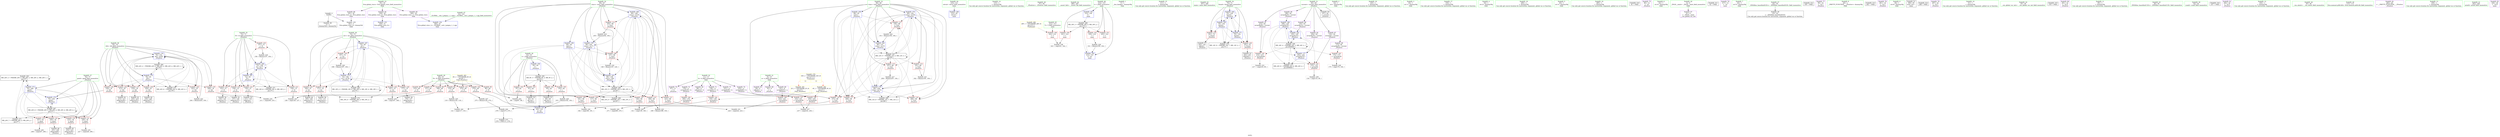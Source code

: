 digraph "SVFG" {
	label="SVFG";

	Node0x55f5b82d1f20 [shape=record,color=grey,label="{NodeID: 0\nNullPtr}"];
	Node0x55f5b82d1f20 -> Node0x55f5b82f58d0[style=solid];
	Node0x55f5b82d1f20 -> Node0x55f5b82fc110[style=solid];
	Node0x55f5b8310070 [shape=record,color=black,label="{NodeID: 263\nMR_20V_2 = PHI(MR_20V_4, MR_20V_2, MR_20V_2, MR_20V_1, )\npts\{77 \}\n}"];
	Node0x55f5b8310070 -> Node0x55f5b82fcfe0[style=dashed];
	Node0x55f5b8310070 -> Node0x55f5b8310070[style=dashed];
	Node0x55f5b8310070 -> Node0x55f5b8313670[style=dashed];
	Node0x55f5b82fd590 [shape=record,color=blue,label="{NodeID: 180\n310\<--85\nretval\<--\nmain\n}"];
	Node0x55f5b82f5190 [shape=record,color=red,label="{NodeID: 97\n127\<--60\n\<--N\n_Z5solvev\n}"];
	Node0x55f5b82f5190 -> Node0x55f5b8302b50[style=solid];
	Node0x55f5b82d6ed0 [shape=record,color=green,label="{NodeID: 14\n110\<--1\n\<--dummyObj\nCan only get source location for instruction, argument, global var or function.}"];
	Node0x55f5b82f4cd0 [shape=record,color=red,label="{NodeID: 111\n223\<--66\n\<--stars\n_Z5solvev\n}"];
	Node0x55f5b82f4cd0 -> Node0x55f5b8301c50[style=solid];
	Node0x55f5b82d6d40 [shape=record,color=green,label="{NodeID: 28\n57\<--58\n_Z5solvev\<--_Z5solvev_field_insensitive\n}"];
	Node0x55f5b82fa880 [shape=record,color=red,label="{NodeID: 125\n157\<--72\n\<--i5\n_Z5solvev\n}"];
	Node0x55f5b82fa880 -> Node0x55f5b83005d0[style=solid];
	Node0x55f5b82f4340 [shape=record,color=green,label="{NodeID: 42\n286\<--287\n__assert_fail\<--__assert_fail_field_insensitive\n}"];
	Node0x55f5b8300ed0 [shape=record,color=grey,label="{NodeID: 222\n244 = Binary(243, 104, )\n}"];
	Node0x55f5b8300ed0 -> Node0x55f5b82fd250[style=solid];
	Node0x55f5b82fb3e0 [shape=record,color=red,label="{NodeID: 139\n239\<--78\n\<--i44\n_Z5solvev\n}"];
	Node0x55f5b82fb3e0 -> Node0x55f5b82fd180[style=solid];
	Node0x55f5b82f5fb0 [shape=record,color=black,label="{NodeID: 56\n144\<--143\nidxprom13\<--\n_Z5solvev\n}"];
	Node0x55f5b83023d0 [shape=record,color=grey,label="{NodeID: 236\n323 = cmp(321, 322, )\n}"];
	Node0x55f5b82fbf40 [shape=record,color=blue,label="{NodeID: 153\n339\<--31\nllvm.global_ctors_0\<--\nGlob }"];
	Node0x55f5b82f6b10 [shape=record,color=purple,label="{NodeID: 70\n97\<--11\n\<--b\n_Z5solvev\n}"];
	Node0x55f5b830bf70 [shape=record,color=black,label="{NodeID: 250\nMR_8V_3 = PHI(MR_8V_4, MR_8V_2, )\npts\{63 \}\n}"];
	Node0x55f5b830bf70 -> Node0x55f5b82f55a0[style=dashed];
	Node0x55f5b830bf70 -> Node0x55f5b82f5670[style=dashed];
	Node0x55f5b830bf70 -> Node0x55f5b82f5740[style=dashed];
	Node0x55f5b830bf70 -> Node0x55f5b82f5810[style=dashed];
	Node0x55f5b830bf70 -> Node0x55f5b82fc2e0[style=dashed];
	Node0x55f5b82fcb00 [shape=record,color=blue,label="{NodeID: 167\n74\<--85\ni21\<--\n_Z5solvev\n}"];
	Node0x55f5b82fcb00 -> Node0x55f5b82fa950[style=dashed];
	Node0x55f5b82fcb00 -> Node0x55f5b82faa20[style=dashed];
	Node0x55f5b82fcb00 -> Node0x55f5b82faaf0[style=dashed];
	Node0x55f5b82fcb00 -> Node0x55f5b82fabc0[style=dashed];
	Node0x55f5b82fcb00 -> Node0x55f5b82fac90[style=dashed];
	Node0x55f5b82fcb00 -> Node0x55f5b82fcf10[style=dashed];
	Node0x55f5b82fcb00 -> Node0x55f5b830fb70[style=dashed];
	Node0x55f5b82fcb00 -> Node0x55f5b8313170[style=dashed];
	Node0x55f5b82f7670 [shape=record,color=purple,label="{NodeID: 84\n339\<--30\nllvm.global_ctors_0\<--llvm.global_ctors\nGlob }"];
	Node0x55f5b82f7670 -> Node0x55f5b82fbf40[style=solid];
	Node0x55f5b82d22b0 [shape=record,color=green,label="{NodeID: 1\n7\<--1\n__dso_handle\<--dummyObj\nGlob }"];
	Node0x55f5b8310570 [shape=record,color=black,label="{NodeID: 264\nMR_22V_2 = PHI(MR_22V_4, MR_22V_2, MR_22V_2, MR_22V_1, )\npts\{79 \}\n}"];
	Node0x55f5b8310570 -> Node0x55f5b82fd0b0[style=dashed];
	Node0x55f5b8310570 -> Node0x55f5b8310570[style=dashed];
	Node0x55f5b8310570 -> Node0x55f5b8313b70[style=dashed];
	Node0x55f5b82fd660 [shape=record,color=blue,label="{NodeID: 181\n314\<--104\nt\<--\nmain\n}"];
	Node0x55f5b82fd660 -> Node0x55f5b8310f70[style=dashed];
	Node0x55f5b82f5260 [shape=record,color=red,label="{NodeID: 98\n168\<--60\n\<--N\n_Z5solvev\n}"];
	Node0x55f5b82f5260 -> Node0x55f5b8301dd0[style=solid];
	Node0x55f5b82d6fa0 [shape=record,color=green,label="{NodeID: 15\n111\<--1\n\<--dummyObj\nCan only get source location for instruction, argument, global var or function.}"];
	Node0x55f5b8315590 [shape=record,color=yellow,style=double,label="{NodeID: 278\n32V_1 = ENCHI(MR_32V_0)\npts\{10 13 \}\nFun[main]|{<s0>11|<s1>11}}"];
	Node0x55f5b8315590:s0 -> Node0x55f5b8315830[style=dashed,color=red];
	Node0x55f5b8315590:s1 -> Node0x55f5b8315940[style=dashed,color=red];
	Node0x55f5b82f4da0 [shape=record,color=red,label="{NodeID: 112\n254\<--66\n\<--stars\n_Z5solvev\n}"];
	Node0x55f5b82f4da0 -> Node0x55f5b83008d0[style=solid];
	Node0x55f5b82f3970 [shape=record,color=green,label="{NodeID: 29\n60\<--61\nN\<--N_field_insensitive\n_Z5solvev\n}"];
	Node0x55f5b82f3970 -> Node0x55f5b82f7ff0[style=solid];
	Node0x55f5b82f3970 -> Node0x55f5b82f50c0[style=solid];
	Node0x55f5b82f3970 -> Node0x55f5b82f5190[style=solid];
	Node0x55f5b82f3970 -> Node0x55f5b82f5260[style=solid];
	Node0x55f5b82f3970 -> Node0x55f5b82f5330[style=solid];
	Node0x55f5b82f3970 -> Node0x55f5b82f5400[style=solid];
	Node0x55f5b82f3970 -> Node0x55f5b82f54d0[style=solid];
	Node0x55f5b82fa950 [shape=record,color=red,label="{NodeID: 126\n167\<--74\n\<--i21\n_Z5solvev\n}"];
	Node0x55f5b82fa950 -> Node0x55f5b8301dd0[style=solid];
	Node0x55f5b82f4440 [shape=record,color=green,label="{NodeID: 43\n307\<--308\nmain\<--main_field_insensitive\n}"];
	Node0x55f5b8301050 [shape=record,color=grey,label="{NodeID: 223\n189 = Binary(188, 104, )\n}"];
	Node0x55f5b8301050 -> Node0x55f5b82fcca0[style=solid];
	Node0x55f5b82fb4b0 [shape=record,color=red,label="{NodeID: 140\n243\<--78\n\<--i44\n_Z5solvev\n}"];
	Node0x55f5b82fb4b0 -> Node0x55f5b8300ed0[style=solid];
	Node0x55f5b82f6080 [shape=record,color=black,label="{NodeID: 57\n162\<--161\ntobool\<--\n_Z5solvev\n}"];
	Node0x55f5b8302550 [shape=record,color=grey,label="{NodeID: 237\n237 = cmp(232, 236, )\n}"];
	Node0x55f5b82fc010 [shape=record,color=blue,label="{NodeID: 154\n340\<--32\nllvm.global_ctors_1\<--_GLOBAL__sub_I_pieguy_1_1.cpp\nGlob }"];
	Node0x55f5b82f6be0 [shape=record,color=purple,label="{NodeID: 71\n138\<--11\narrayidx11\<--b\n_Z5solvev\n}"];
	Node0x55f5b82f6be0 -> Node0x55f5b82fb650[style=solid];
	Node0x55f5b82fcbd0 [shape=record,color=blue,label="{NodeID: 168\n186\<--120\narrayidx34\<--\n_Z5solvev\n}"];
	Node0x55f5b82fcbd0 -> Node0x55f5b82fb580[style=dashed];
	Node0x55f5b82fcbd0 -> Node0x55f5b82fb8c0[style=dashed];
	Node0x55f5b82fcbd0 -> Node0x55f5b82fc6f0[style=dashed];
	Node0x55f5b82fcbd0 -> Node0x55f5b82fd320[style=dashed];
	Node0x55f5b82fcbd0 -> Node0x55f5b830ba70[style=dashed];
	Node0x55f5b82fcbd0 -> Node0x55f5b8314070[style=dashed];
	Node0x55f5b82f7770 [shape=record,color=purple,label="{NodeID: 85\n340\<--30\nllvm.global_ctors_1\<--llvm.global_ctors\nGlob }"];
	Node0x55f5b82f7770 -> Node0x55f5b82fc010[style=solid];
	Node0x55f5b82d2340 [shape=record,color=green,label="{NodeID: 2\n14\<--1\n.str\<--dummyObj\nGlob }"];
	Node0x55f5b82fd730 [shape=record,color=blue,label="{NodeID: 182\n314\<--331\nt\<--inc\nmain\n}"];
	Node0x55f5b82fd730 -> Node0x55f5b8310f70[style=dashed];
	Node0x55f5b82f5330 [shape=record,color=red,label="{NodeID: 99\n210\<--60\n\<--N\n_Z5solvev\n}"];
	Node0x55f5b82f5330 -> Node0x55f5b83020d0[style=solid];
	Node0x55f5b82d7070 [shape=record,color=green,label="{NodeID: 16\n120\<--1\n\<--dummyObj\nCan only get source location for instruction, argument, global var or function.}"];
	Node0x55f5b82f4e70 [shape=record,color=red,label="{NodeID: 113\n150\<--68\n\<--tries\n_Z5solvev\n}"];
	Node0x55f5b82f4e70 -> Node0x55f5b83011d0[style=solid];
	Node0x55f5b82f3a00 [shape=record,color=green,label="{NodeID: 30\n62\<--63\ni\<--i_field_insensitive\n_Z5solvev\n}"];
	Node0x55f5b82f3a00 -> Node0x55f5b82f55a0[style=solid];
	Node0x55f5b82f3a00 -> Node0x55f5b82f5670[style=solid];
	Node0x55f5b82f3a00 -> Node0x55f5b82f5740[style=solid];
	Node0x55f5b82f3a00 -> Node0x55f5b82f5810[style=solid];
	Node0x55f5b82f3a00 -> Node0x55f5b82fc210[style=solid];
	Node0x55f5b82f3a00 -> Node0x55f5b82fc2e0[style=solid];
	Node0x55f5b82faa20 [shape=record,color=red,label="{NodeID: 127\n171\<--74\n\<--i21\n_Z5solvev\n}"];
	Node0x55f5b82faa20 -> Node0x55f5b82f6150[style=solid];
	Node0x55f5b82f4540 [shape=record,color=green,label="{NodeID: 44\n310\<--311\nretval\<--retval_field_insensitive\nmain\n}"];
	Node0x55f5b82f4540 -> Node0x55f5b82fd590[style=solid];
	Node0x55f5b83011d0 [shape=record,color=grey,label="{NodeID: 224\n151 = Binary(150, 104, )\n}"];
	Node0x55f5b83011d0 -> Node0x55f5b82fc890[style=solid];
	Node0x55f5b82fb580 [shape=record,color=red,label="{NodeID: 141\n133\<--132\n\<--arrayidx\n_Z5solvev\n}"];
	Node0x55f5b82fb580 -> Node0x55f5b8302850[style=solid];
	Node0x55f5b82f6150 [shape=record,color=black,label="{NodeID: 58\n172\<--171\nidxprom25\<--\n_Z5solvev\n}"];
	Node0x55f5b83026d0 [shape=record,color=grey,label="{NodeID: 238\n248 = cmp(247, 206, )\n}"];
	Node0x55f5b82fc110 [shape=record,color=blue, style = dotted,label="{NodeID: 155\n341\<--3\nllvm.global_ctors_2\<--dummyVal\nGlob }"];
	Node0x55f5b82f6cb0 [shape=record,color=purple,label="{NodeID: 72\n179\<--11\narrayidx30\<--b\n_Z5solvev\n}"];
	Node0x55f5b82f6cb0 -> Node0x55f5b82fb7f0[style=solid];
	Node0x55f5b82fcca0 [shape=record,color=blue,label="{NodeID: 169\n66\<--189\nstars\<--inc35\n_Z5solvev\n}"];
	Node0x55f5b82fcca0 -> Node0x55f5b82f48c0[style=dashed];
	Node0x55f5b82fcca0 -> Node0x55f5b82f4990[style=dashed];
	Node0x55f5b82fcca0 -> Node0x55f5b82f4a60[style=dashed];
	Node0x55f5b82fcca0 -> Node0x55f5b82f4cd0[style=dashed];
	Node0x55f5b82fcca0 -> Node0x55f5b82f4da0[style=dashed];
	Node0x55f5b82fcca0 -> Node0x55f5b82fc7c0[style=dashed];
	Node0x55f5b82fcca0 -> Node0x55f5b82fd3f0[style=dashed];
	Node0x55f5b82fcca0 -> Node0x55f5b830ab70[style=dashed];
	Node0x55f5b82fcca0 -> Node0x55f5b8311d70[style=dashed];
	Node0x55f5b82f7870 [shape=record,color=purple,label="{NodeID: 86\n341\<--30\nllvm.global_ctors_2\<--llvm.global_ctors\nGlob }"];
	Node0x55f5b82f7870 -> Node0x55f5b82fc110[style=solid];
	Node0x55f5b82d79a0 [shape=record,color=green,label="{NodeID: 3\n16\<--1\n.str.1\<--dummyObj\nGlob }"];
	Node0x55f5b8310f70 [shape=record,color=black,label="{NodeID: 266\nMR_30V_3 = PHI(MR_30V_4, MR_30V_2, )\npts\{315 \}\n}"];
	Node0x55f5b8310f70 -> Node0x55f5b82fbcd0[style=dashed];
	Node0x55f5b8310f70 -> Node0x55f5b82fbda0[style=dashed];
	Node0x55f5b8310f70 -> Node0x55f5b82fbe70[style=dashed];
	Node0x55f5b8310f70 -> Node0x55f5b82fd730[style=dashed];
	Node0x55f5b82f5400 [shape=record,color=red,label="{NodeID: 100\n270\<--60\n\<--N\n_Z5solvev\n}"];
	Node0x55f5b82f5400 -> Node0x55f5b83029d0[style=solid];
	Node0x55f5b82d7140 [shape=record,color=green,label="{NodeID: 17\n154\<--1\n\<--dummyObj\nCan only get source location for instruction, argument, global var or function.}"];
	Node0x55f5b8315750 [shape=record,color=yellow,style=double,label="{NodeID: 280\n28V_1 = ENCHI(MR_28V_0)\npts\{313 \}\nFun[main]}"];
	Node0x55f5b8315750 -> Node0x55f5b82fbc00[style=dashed];
	Node0x55f5b82f4f40 [shape=record,color=red,label="{NodeID: 114\n191\<--68\n\<--tries\n_Z5solvev\n}"];
	Node0x55f5b82f4f40 -> Node0x55f5b8300d50[style=solid];
	Node0x55f5b82f3a90 [shape=record,color=green,label="{NodeID: 31\n64\<--65\ncurrent\<--current_field_insensitive\n_Z5solvev\n}"];
	Node0x55f5b82f3a90 -> Node0x55f5b82f5ad0[style=solid];
	Node0x55f5b82f3a90 -> Node0x55f5b82f7970[style=solid];
	Node0x55f5b82f3a90 -> Node0x55f5b82f7a40[style=solid];
	Node0x55f5b82f3a90 -> Node0x55f5b82f7b10[style=solid];
	Node0x55f5b82f3a90 -> Node0x55f5b82f7be0[style=solid];
	Node0x55f5b82f3a90 -> Node0x55f5b82f7cb0[style=solid];
	Node0x55f5b82f3a90 -> Node0x55f5b82f7d80[style=solid];
	Node0x55f5b82faaf0 [shape=record,color=red,label="{NodeID: 128\n177\<--74\n\<--i21\n_Z5solvev\n}"];
	Node0x55f5b82faaf0 -> Node0x55f5b82f6220[style=solid];
	Node0x55f5b82f4610 [shape=record,color=green,label="{NodeID: 45\n312\<--313\nT\<--T_field_insensitive\nmain\n}"];
	Node0x55f5b82f4610 -> Node0x55f5b82fbc00[style=solid];
	Node0x55f5b8301350 [shape=record,color=grey,label="{NodeID: 225\n119 = Binary(120, 118, )\n}"];
	Node0x55f5b8301350 -> Node0x55f5b8302cd0[style=solid];
	Node0x55f5b82fb650 [shape=record,color=red,label="{NodeID: 142\n139\<--138\n\<--arrayidx11\n_Z5solvev\n}"];
	Node0x55f5b82fb650 -> Node0x55f5b8303150[style=solid];
	Node0x55f5b82f6220 [shape=record,color=black,label="{NodeID: 59\n178\<--177\nidxprom29\<--\n_Z5solvev\n}"];
	Node0x55f5b8302850 [shape=record,color=grey,label="{NodeID: 239\n134 = cmp(133, 85, )\n}"];
	Node0x55f5b82fc210 [shape=record,color=blue,label="{NodeID: 156\n62\<--85\ni\<--\n_Z5solvev\n}"];
	Node0x55f5b82fc210 -> Node0x55f5b830bf70[style=dashed];
	Node0x55f5b82f6d80 [shape=record,color=purple,label="{NodeID: 73\n231\<--11\narrayidx58\<--b\n_Z5solvev\n}"];
	Node0x55f5b82f6d80 -> Node0x55f5b82fba60[style=solid];
	Node0x55f5b82fcd70 [shape=record,color=blue,label="{NodeID: 170\n68\<--192\ntries\<--inc36\n_Z5solvev\n}"];
	Node0x55f5b82fcd70 -> Node0x55f5b82f4e70[style=dashed];
	Node0x55f5b82fcd70 -> Node0x55f5b82fa0e0[style=dashed];
	Node0x55f5b82fcd70 -> Node0x55f5b82fa170[style=dashed];
	Node0x55f5b82fcd70 -> Node0x55f5b82fa200[style=dashed];
	Node0x55f5b82fcd70 -> Node0x55f5b82fa2d0[style=dashed];
	Node0x55f5b82fcd70 -> Node0x55f5b82fc890[style=dashed];
	Node0x55f5b82fcd70 -> Node0x55f5b82fd4c0[style=dashed];
	Node0x55f5b82fcd70 -> Node0x55f5b830b070[style=dashed];
	Node0x55f5b82fcd70 -> Node0x55f5b8312270[style=dashed];
	Node0x55f5b82f7970 [shape=record,color=purple,label="{NodeID: 87\n132\<--64\narrayidx\<--current\n_Z5solvev\n}"];
	Node0x55f5b82f7970 -> Node0x55f5b82fb580[style=solid];
	Node0x55f5b82d7a30 [shape=record,color=green,label="{NodeID: 4\n18\<--1\n.str.2\<--dummyObj\nGlob }"];
	Node0x55f5b8311c80 [shape=record,color=black,label="{NodeID: 267\nMR_20V_6 = PHI(MR_20V_5, MR_20V_4, MR_20V_4, MR_20V_4, )\npts\{77 \}\n}"];
	Node0x55f5b8311c80 -> Node0x55f5b82fad60[style=dashed];
	Node0x55f5b8311c80 -> Node0x55f5b82fae30[style=dashed];
	Node0x55f5b8311c80 -> Node0x55f5b82faf00[style=dashed];
	Node0x55f5b8311c80 -> Node0x55f5b82fafd0[style=dashed];
	Node0x55f5b8311c80 -> Node0x55f5b82fd180[style=dashed];
	Node0x55f5b8311c80 -> Node0x55f5b8310070[style=dashed];
	Node0x55f5b8311c80 -> Node0x55f5b8311c80[style=dashed];
	Node0x55f5b8311c80 -> Node0x55f5b8313670[style=dashed];
	Node0x55f5b82f54d0 [shape=record,color=red,label="{NodeID: 101\n274\<--60\n\<--N\n_Z5solvev\n}"];
	Node0x55f5b82f54d0 -> Node0x55f5b8301650[style=solid];
	Node0x55f5b82d7240 [shape=record,color=green,label="{NodeID: 18\n206\<--1\n\<--dummyObj\nCan only get source location for instruction, argument, global var or function.}"];
	Node0x55f5b8315830 [shape=record,color=yellow,style=double,label="{NodeID: 281\n2V_1 = ENCHI(MR_2V_0)\npts\{10 \}\nFun[_Z5solvev]}"];
	Node0x55f5b8315830 -> Node0x55f5b82fb990[style=dashed];
	Node0x55f5b82fa0e0 [shape=record,color=red,label="{NodeID: 115\n257\<--68\n\<--tries\n_Z5solvev\n}"];
	Node0x55f5b82fa0e0 -> Node0x55f5b8300750[style=solid];
	Node0x55f5b82f3b20 [shape=record,color=green,label="{NodeID: 32\n66\<--67\nstars\<--stars_field_insensitive\n_Z5solvev\n}"];
	Node0x55f5b82f3b20 -> Node0x55f5b82f48c0[style=solid];
	Node0x55f5b82f3b20 -> Node0x55f5b82f4990[style=solid];
	Node0x55f5b82f3b20 -> Node0x55f5b82f4a60[style=solid];
	Node0x55f5b82f3b20 -> Node0x55f5b82f4b30[style=solid];
	Node0x55f5b82f3b20 -> Node0x55f5b82f4c00[style=solid];
	Node0x55f5b82f3b20 -> Node0x55f5b82f4cd0[style=solid];
	Node0x55f5b82f3b20 -> Node0x55f5b82f4da0[style=solid];
	Node0x55f5b82f3b20 -> Node0x55f5b82fc3b0[style=solid];
	Node0x55f5b82f3b20 -> Node0x55f5b82fc7c0[style=solid];
	Node0x55f5b82f3b20 -> Node0x55f5b82fcca0[style=solid];
	Node0x55f5b82f3b20 -> Node0x55f5b82fd3f0[style=solid];
	Node0x55f5b82fabc0 [shape=record,color=red,label="{NodeID: 129\n184\<--74\n\<--i21\n_Z5solvev\n}"];
	Node0x55f5b82fabc0 -> Node0x55f5b82f62f0[style=solid];
	Node0x55f5b82f46e0 [shape=record,color=green,label="{NodeID: 46\n314\<--315\nt\<--t_field_insensitive\nmain\n}"];
	Node0x55f5b82f46e0 -> Node0x55f5b82fbcd0[style=solid];
	Node0x55f5b82f46e0 -> Node0x55f5b82fbda0[style=solid];
	Node0x55f5b82f46e0 -> Node0x55f5b82fbe70[style=solid];
	Node0x55f5b82f46e0 -> Node0x55f5b82fd660[style=solid];
	Node0x55f5b82f46e0 -> Node0x55f5b82fd730[style=solid];
	Node0x55f5b83014d0 [shape=record,color=grey,label="{NodeID: 226\n103 = Binary(102, 104, )\n}"];
	Node0x55f5b83014d0 -> Node0x55f5b82fc2e0[style=solid];
	Node0x55f5b82fb720 [shape=record,color=red,label="{NodeID: 143\n174\<--173\n\<--arrayidx26\n_Z5solvev\n}"];
	Node0x55f5b82fb720 -> Node0x55f5b8301950[style=solid];
	Node0x55f5b82f62f0 [shape=record,color=black,label="{NodeID: 60\n185\<--184\nidxprom33\<--\n_Z5solvev\n}"];
	Node0x55f5b83029d0 [shape=record,color=grey,label="{NodeID: 240\n271 = cmp(269, 270, )\n}"];
	Node0x55f5b82fc2e0 [shape=record,color=blue,label="{NodeID: 157\n62\<--103\ni\<--inc\n_Z5solvev\n}"];
	Node0x55f5b82fc2e0 -> Node0x55f5b830bf70[style=dashed];
	Node0x55f5b82f6e50 [shape=record,color=purple,label="{NodeID: 74\n235\<--11\narrayidx60\<--b\n_Z5solvev\n}"];
	Node0x55f5b82f6e50 -> Node0x55f5b82fbb30[style=solid];
	Node0x55f5b82fce40 [shape=record,color=blue,label="{NodeID: 171\n70\<--154\nfound\<--\n_Z5solvev\n}"];
	Node0x55f5b82fce40 -> Node0x55f5b82fa470[style=dashed];
	Node0x55f5b82fce40 -> Node0x55f5b82fc550[style=dashed];
	Node0x55f5b82fce40 -> Node0x55f5b8312770[style=dashed];
	Node0x55f5b82f7a40 [shape=record,color=purple,label="{NodeID: 88\n145\<--64\narrayidx14\<--current\n_Z5solvev\n}"];
	Node0x55f5b82f7a40 -> Node0x55f5b82fc6f0[style=solid];
	Node0x55f5b82d7ac0 [shape=record,color=green,label="{NodeID: 5\n20\<--1\n.str.3\<--dummyObj\nGlob }"];
	Node0x55f5b8311d70 [shape=record,color=black,label="{NodeID: 268\nMR_10V_9 = PHI(MR_10V_7, MR_10V_3, )\npts\{67 \}\n}"];
	Node0x55f5b82f55a0 [shape=record,color=red,label="{NodeID: 102\n87\<--62\n\<--i\n_Z5solvev\n}"];
	Node0x55f5b82f55a0 -> Node0x55f5b8302e50[style=solid];
	Node0x55f5b82d7310 [shape=record,color=green,label="{NodeID: 19\n285\<--1\n\<--dummyObj\nCan only get source location for instruction, argument, global var or function.}"];
	Node0x55f5b8315940 [shape=record,color=yellow,style=double,label="{NodeID: 282\n4V_1 = ENCHI(MR_4V_0)\npts\{13 \}\nFun[_Z5solvev]}"];
	Node0x55f5b8315940 -> Node0x55f5b82fb650[style=dashed];
	Node0x55f5b8315940 -> Node0x55f5b82fb7f0[style=dashed];
	Node0x55f5b8315940 -> Node0x55f5b82fba60[style=dashed];
	Node0x55f5b8315940 -> Node0x55f5b82fbb30[style=dashed];
	Node0x55f5b82fa170 [shape=record,color=red,label="{NodeID: 116\n266\<--68\n\<--tries\n_Z5solvev\n}"];
	Node0x55f5b82f3bf0 [shape=record,color=green,label="{NodeID: 33\n68\<--69\ntries\<--tries_field_insensitive\n_Z5solvev\n}"];
	Node0x55f5b82f3bf0 -> Node0x55f5b82f4e70[style=solid];
	Node0x55f5b82f3bf0 -> Node0x55f5b82f4f40[style=solid];
	Node0x55f5b82f3bf0 -> Node0x55f5b82fa0e0[style=solid];
	Node0x55f5b82f3bf0 -> Node0x55f5b82fa170[style=solid];
	Node0x55f5b82f3bf0 -> Node0x55f5b82fa200[style=solid];
	Node0x55f5b82f3bf0 -> Node0x55f5b82fa2d0[style=solid];
	Node0x55f5b82f3bf0 -> Node0x55f5b82fc480[style=solid];
	Node0x55f5b82f3bf0 -> Node0x55f5b82fc890[style=solid];
	Node0x55f5b82f3bf0 -> Node0x55f5b82fcd70[style=solid];
	Node0x55f5b82f3bf0 -> Node0x55f5b82fd4c0[style=solid];
	Node0x55f5b82fac90 [shape=record,color=red,label="{NodeID: 130\n197\<--74\n\<--i21\n_Z5solvev\n}"];
	Node0x55f5b82fac90 -> Node0x55f5b8300bd0[style=solid];
	Node0x55f5b82f47b0 [shape=record,color=green,label="{NodeID: 47\n32\<--335\n_GLOBAL__sub_I_pieguy_1_1.cpp\<--_GLOBAL__sub_I_pieguy_1_1.cpp_field_insensitive\n}"];
	Node0x55f5b82f47b0 -> Node0x55f5b82fc010[style=solid];
	Node0x55f5b8324620 [shape=record,color=black,label="{NodeID: 310\n81 = PHI()\n}"];
	Node0x55f5b8301650 [shape=record,color=grey,label="{NodeID: 227\n275 = Binary(120, 274, )\n}"];
	Node0x55f5b8301650 -> Node0x55f5b8302fd0[style=solid];
	Node0x55f5b82fb7f0 [shape=record,color=red,label="{NodeID: 144\n180\<--179\n\<--arrayidx30\n_Z5solvev\n}"];
	Node0x55f5b82fb7f0 -> Node0x55f5b8301ad0[style=solid];
	Node0x55f5b82f63c0 [shape=record,color=black,label="{NodeID: 61\n202\<--201\ntobool41\<--\n_Z5solvev\n}"];
	Node0x55f5b8302b50 [shape=record,color=grey,label="{NodeID: 241\n128 = cmp(126, 127, )\n}"];
	Node0x55f5b82fc3b0 [shape=record,color=blue,label="{NodeID: 158\n66\<--85\nstars\<--\n_Z5solvev\n}"];
	Node0x55f5b82fc3b0 -> Node0x55f5b82f48c0[style=dashed];
	Node0x55f5b82fc3b0 -> Node0x55f5b82f4990[style=dashed];
	Node0x55f5b82fc3b0 -> Node0x55f5b82f4a60[style=dashed];
	Node0x55f5b82fc3b0 -> Node0x55f5b82fc7c0[style=dashed];
	Node0x55f5b82fc3b0 -> Node0x55f5b830ab70[style=dashed];
	Node0x55f5b82fc3b0 -> Node0x55f5b8311d70[style=dashed];
	Node0x55f5b82f6f20 [shape=record,color=purple,label="{NodeID: 75\n80\<--14\n\<--.str\n_Z5solvev\n}"];
	Node0x55f5b82fcf10 [shape=record,color=blue,label="{NodeID: 172\n74\<--198\ni21\<--inc39\n_Z5solvev\n}"];
	Node0x55f5b82fcf10 -> Node0x55f5b82fa950[style=dashed];
	Node0x55f5b82fcf10 -> Node0x55f5b82faa20[style=dashed];
	Node0x55f5b82fcf10 -> Node0x55f5b82faaf0[style=dashed];
	Node0x55f5b82fcf10 -> Node0x55f5b82fabc0[style=dashed];
	Node0x55f5b82fcf10 -> Node0x55f5b82fac90[style=dashed];
	Node0x55f5b82fcf10 -> Node0x55f5b82fcf10[style=dashed];
	Node0x55f5b82fcf10 -> Node0x55f5b830fb70[style=dashed];
	Node0x55f5b82fcf10 -> Node0x55f5b8313170[style=dashed];
	Node0x55f5b82f7b10 [shape=record,color=purple,label="{NodeID: 89\n173\<--64\narrayidx26\<--current\n_Z5solvev\n}"];
	Node0x55f5b82f7b10 -> Node0x55f5b82fb720[style=solid];
	Node0x55f5b82d7b50 [shape=record,color=green,label="{NodeID: 6\n22\<--1\n.str.4\<--dummyObj\nGlob }"];
	Node0x55f5b8312270 [shape=record,color=black,label="{NodeID: 269\nMR_12V_9 = PHI(MR_12V_7, MR_12V_3, )\npts\{69 \}\n}"];
	Node0x55f5b82f5670 [shape=record,color=red,label="{NodeID: 103\n91\<--62\n\<--i\n_Z5solvev\n}"];
	Node0x55f5b82f5670 -> Node0x55f5b82f5c70[style=solid];
	Node0x55f5b82d73e0 [shape=record,color=green,label="{NodeID: 20\n4\<--6\n_ZStL8__ioinit\<--_ZStL8__ioinit_field_insensitive\nGlob }"];
	Node0x55f5b82d73e0 -> Node0x55f5b82f68a0[style=solid];
	Node0x55f5b8315a20 [shape=record,color=yellow,style=double,label="{NodeID: 283\n6V_1 = ENCHI(MR_6V_0)\npts\{61 \}\nFun[_Z5solvev]}"];
	Node0x55f5b8315a20 -> Node0x55f5b82f7ff0[style=dashed];
	Node0x55f5b8315a20 -> Node0x55f5b82f50c0[style=dashed];
	Node0x55f5b8315a20 -> Node0x55f5b82f5190[style=dashed];
	Node0x55f5b8315a20 -> Node0x55f5b82f5260[style=dashed];
	Node0x55f5b8315a20 -> Node0x55f5b82f5330[style=dashed];
	Node0x55f5b8315a20 -> Node0x55f5b82f5400[style=dashed];
	Node0x55f5b8315a20 -> Node0x55f5b82f54d0[style=dashed];
	Node0x55f5b82fa200 [shape=record,color=red,label="{NodeID: 117\n269\<--68\n\<--tries\n_Z5solvev\n}"];
	Node0x55f5b82fa200 -> Node0x55f5b83029d0[style=solid];
	Node0x55f5b82f3cc0 [shape=record,color=green,label="{NodeID: 34\n70\<--71\nfound\<--found_field_insensitive\n_Z5solvev\n}"];
	Node0x55f5b82f3cc0 -> Node0x55f5b82fa3a0[style=solid];
	Node0x55f5b82f3cc0 -> Node0x55f5b82fa470[style=solid];
	Node0x55f5b82f3cc0 -> Node0x55f5b82fc550[style=solid];
	Node0x55f5b82f3cc0 -> Node0x55f5b82fc960[style=solid];
	Node0x55f5b82f3cc0 -> Node0x55f5b82fce40[style=solid];
	Node0x55f5b82fad60 [shape=record,color=red,label="{NodeID: 131\n226\<--76\n\<--good\n_Z5solvev\n}"];
	Node0x55f5b82fad60 -> Node0x55f5b8302250[style=solid];
	Node0x55f5b82f58d0 [shape=record,color=black,label="{NodeID: 48\n2\<--3\ndummyVal\<--dummyVal\n}"];
	Node0x55f5b8324720 [shape=record,color=black,label="{NodeID: 311\n42 = PHI()\n}"];
	Node0x55f5b83017d0 [shape=record,color=grey,label="{NodeID: 228\n331 = Binary(330, 104, )\n}"];
	Node0x55f5b83017d0 -> Node0x55f5b82fd730[style=solid];
	Node0x55f5b82fb8c0 [shape=record,color=red,label="{NodeID: 145\n216\<--215\n\<--arrayidx49\n_Z5solvev\n}"];
	Node0x55f5b82fb8c0 -> Node0x55f5b8301f50[style=solid];
	Node0x55f5b82f6490 [shape=record,color=black,label="{NodeID: 62\n214\<--213\nidxprom48\<--\n_Z5solvev\n}"];
	Node0x55f5b8302cd0 [shape=record,color=grey,label="{NodeID: 242\n121 = cmp(117, 119, )\n}"];
	Node0x55f5b82fc480 [shape=record,color=blue,label="{NodeID: 159\n68\<--85\ntries\<--\n_Z5solvev\n}"];
	Node0x55f5b82fc480 -> Node0x55f5b82f4e70[style=dashed];
	Node0x55f5b82fc480 -> Node0x55f5b82fa170[style=dashed];
	Node0x55f5b82fc480 -> Node0x55f5b82fa200[style=dashed];
	Node0x55f5b82fc480 -> Node0x55f5b82fa2d0[style=dashed];
	Node0x55f5b82fc480 -> Node0x55f5b82fc890[style=dashed];
	Node0x55f5b82fc480 -> Node0x55f5b830b070[style=dashed];
	Node0x55f5b82fc480 -> Node0x55f5b8312270[style=dashed];
	Node0x55f5b82f6ff0 [shape=record,color=purple,label="{NodeID: 76\n317\<--14\n\<--.str\nmain\n}"];
	Node0x55f5b82fcfe0 [shape=record,color=blue,label="{NodeID: 173\n76\<--206\ngood\<--\n_Z5solvev\n}"];
	Node0x55f5b82fcfe0 -> Node0x55f5b82fad60[style=dashed];
	Node0x55f5b82fcfe0 -> Node0x55f5b82fae30[style=dashed];
	Node0x55f5b82fcfe0 -> Node0x55f5b82faf00[style=dashed];
	Node0x55f5b82fcfe0 -> Node0x55f5b82fafd0[style=dashed];
	Node0x55f5b82fcfe0 -> Node0x55f5b82fd180[style=dashed];
	Node0x55f5b82fcfe0 -> Node0x55f5b8310070[style=dashed];
	Node0x55f5b82fcfe0 -> Node0x55f5b8311c80[style=dashed];
	Node0x55f5b82fcfe0 -> Node0x55f5b8313670[style=dashed];
	Node0x55f5b82f7be0 [shape=record,color=purple,label="{NodeID: 90\n186\<--64\narrayidx34\<--current\n_Z5solvev\n}"];
	Node0x55f5b82f7be0 -> Node0x55f5b82fcbd0[style=solid];
	Node0x55f5b82d6080 [shape=record,color=green,label="{NodeID: 7\n24\<--1\n.str.5\<--dummyObj\nGlob }"];
	Node0x55f5b8312770 [shape=record,color=black,label="{NodeID: 270\nMR_14V_8 = PHI(MR_14V_7, MR_14V_2, )\npts\{71 \}\n}"];
	Node0x55f5b82f5740 [shape=record,color=red,label="{NodeID: 104\n95\<--62\n\<--i\n_Z5solvev\n}"];
	Node0x55f5b82f5740 -> Node0x55f5b82f5d40[style=solid];
	Node0x55f5b82d74b0 [shape=record,color=green,label="{NodeID: 21\n8\<--10\na\<--a_field_insensitive\nGlob }"];
	Node0x55f5b82d74b0 -> Node0x55f5b82f6970[style=solid];
	Node0x55f5b82d74b0 -> Node0x55f5b82f6a40[style=solid];
	Node0x55f5b82d74b0 -> Node0x55f5b82f7e50[style=solid];
	Node0x55f5b82fa2d0 [shape=record,color=red,label="{NodeID: 118\n273\<--68\n\<--tries\n_Z5solvev\n}"];
	Node0x55f5b82fa2d0 -> Node0x55f5b8302fd0[style=solid];
	Node0x55f5b82f3d90 [shape=record,color=green,label="{NodeID: 35\n72\<--73\ni5\<--i5_field_insensitive\n_Z5solvev\n}"];
	Node0x55f5b82f3d90 -> Node0x55f5b82fa540[style=solid];
	Node0x55f5b82f3d90 -> Node0x55f5b82fa610[style=solid];
	Node0x55f5b82f3d90 -> Node0x55f5b82fa6e0[style=solid];
	Node0x55f5b82f3d90 -> Node0x55f5b82fa7b0[style=solid];
	Node0x55f5b82f3d90 -> Node0x55f5b82fa880[style=solid];
	Node0x55f5b82f3d90 -> Node0x55f5b82fc620[style=solid];
	Node0x55f5b82f3d90 -> Node0x55f5b82fca30[style=solid];
	Node0x55f5b8300070 [shape=record,color=black,label="{NodeID: 215\n278 = PHI(111, 276, )\n}"];
	Node0x55f5b82fae30 [shape=record,color=red,label="{NodeID: 132\n233\<--76\n\<--good\n_Z5solvev\n}"];
	Node0x55f5b82fae30 -> Node0x55f5b82f6700[style=solid];
	Node0x55f5b82f59d0 [shape=record,color=black,label="{NodeID: 49\n43\<--44\n\<--_ZNSt8ios_base4InitD1Ev\nCan only get source location for instruction, argument, global var or function.}"];
	Node0x55f5b8324fa0 [shape=record,color=black,label="{NodeID: 312\n100 = PHI()\n}"];
	Node0x55f5b8301950 [shape=record,color=grey,label="{NodeID: 229\n175 = cmp(174, 104, )\n}"];
	Node0x55f5b82fb990 [shape=record,color=red,label="{NodeID: 146\n222\<--221\n\<--arrayidx53\n_Z5solvev\n}"];
	Node0x55f5b82fb990 -> Node0x55f5b8301c50[style=solid];
	Node0x55f5b82f6560 [shape=record,color=black,label="{NodeID: 63\n220\<--219\nidxprom52\<--\n_Z5solvev\n}"];
	Node0x55f5b8302e50 [shape=record,color=grey,label="{NodeID: 243\n89 = cmp(87, 88, )\n}"];
	Node0x55f5b82fc550 [shape=record,color=blue,label="{NodeID: 160\n70\<--109\nfound\<--\n_Z5solvev\n}"];
	Node0x55f5b82fc550 -> Node0x55f5b82fa3a0[style=dashed];
	Node0x55f5b82fc550 -> Node0x55f5b82fa470[style=dashed];
	Node0x55f5b82fc550 -> Node0x55f5b82fc550[style=dashed];
	Node0x55f5b82fc550 -> Node0x55f5b82fc960[style=dashed];
	Node0x55f5b82fc550 -> Node0x55f5b82fce40[style=dashed];
	Node0x55f5b82fc550 -> Node0x55f5b8312770[style=dashed];
	Node0x55f5b82f70c0 [shape=record,color=purple,label="{NodeID: 77\n99\<--16\n\<--.str.1\n_Z5solvev\n}"];
	Node0x55f5b82fd0b0 [shape=record,color=blue,label="{NodeID: 174\n78\<--85\ni44\<--\n_Z5solvev\n}"];
	Node0x55f5b82fd0b0 -> Node0x55f5b82fb0a0[style=dashed];
	Node0x55f5b82fd0b0 -> Node0x55f5b82fb170[style=dashed];
	Node0x55f5b82fd0b0 -> Node0x55f5b82fb240[style=dashed];
	Node0x55f5b82fd0b0 -> Node0x55f5b82fb310[style=dashed];
	Node0x55f5b82fd0b0 -> Node0x55f5b82fb3e0[style=dashed];
	Node0x55f5b82fd0b0 -> Node0x55f5b82fb4b0[style=dashed];
	Node0x55f5b82fd0b0 -> Node0x55f5b82fd250[style=dashed];
	Node0x55f5b82fd0b0 -> Node0x55f5b8310570[style=dashed];
	Node0x55f5b82fd0b0 -> Node0x55f5b8313b70[style=dashed];
	Node0x55f5b82f7cb0 [shape=record,color=purple,label="{NodeID: 91\n215\<--64\narrayidx49\<--current\n_Z5solvev\n}"];
	Node0x55f5b82f7cb0 -> Node0x55f5b82fb8c0[style=solid];
	Node0x55f5b82d6110 [shape=record,color=green,label="{NodeID: 8\n26\<--1\n__PRETTY_FUNCTION__._Z5solvev\<--dummyObj\nGlob }"];
	Node0x55f5b8312c70 [shape=record,color=black,label="{NodeID: 271\nMR_16V_6 = PHI(MR_16V_4, MR_16V_2, )\npts\{73 \}\n}"];
	Node0x55f5b82f5810 [shape=record,color=red,label="{NodeID: 105\n102\<--62\n\<--i\n_Z5solvev\n}"];
	Node0x55f5b82f5810 -> Node0x55f5b83014d0[style=solid];
	Node0x55f5b82d7c70 [shape=record,color=green,label="{NodeID: 22\n11\<--13\nb\<--b_field_insensitive\nGlob }"];
	Node0x55f5b82d7c70 -> Node0x55f5b82f6b10[style=solid];
	Node0x55f5b82d7c70 -> Node0x55f5b82f6be0[style=solid];
	Node0x55f5b82d7c70 -> Node0x55f5b82f6cb0[style=solid];
	Node0x55f5b82d7c70 -> Node0x55f5b82f6d80[style=solid];
	Node0x55f5b82d7c70 -> Node0x55f5b82f6e50[style=solid];
	Node0x55f5b82d7c70 -> Node0x55f5b82f7f20[style=solid];
	Node0x55f5b82fa3a0 [shape=record,color=red,label="{NodeID: 119\n161\<--70\n\<--found\n_Z5solvev\n}"];
	Node0x55f5b82fa3a0 -> Node0x55f5b82f6080[style=solid];
	Node0x55f5b82f3e60 [shape=record,color=green,label="{NodeID: 36\n74\<--75\ni21\<--i21_field_insensitive\n_Z5solvev\n}"];
	Node0x55f5b82f3e60 -> Node0x55f5b82fa950[style=solid];
	Node0x55f5b82f3e60 -> Node0x55f5b82faa20[style=solid];
	Node0x55f5b82f3e60 -> Node0x55f5b82faaf0[style=solid];
	Node0x55f5b82f3e60 -> Node0x55f5b82fabc0[style=solid];
	Node0x55f5b82f3e60 -> Node0x55f5b82fac90[style=solid];
	Node0x55f5b82f3e60 -> Node0x55f5b82fcb00[style=solid];
	Node0x55f5b82f3e60 -> Node0x55f5b82fcf10[style=solid];
	Node0x55f5b83005d0 [shape=record,color=grey,label="{NodeID: 216\n158 = Binary(157, 104, )\n}"];
	Node0x55f5b83005d0 -> Node0x55f5b82fca30[style=solid];
	Node0x55f5b82faf00 [shape=record,color=red,label="{NodeID: 133\n247\<--76\n\<--good\n_Z5solvev\n}"];
	Node0x55f5b82faf00 -> Node0x55f5b83026d0[style=solid];
	Node0x55f5b82f5ad0 [shape=record,color=black,label="{NodeID: 50\n107\<--64\n\<--current\n_Z5solvev\n}"];
	Node0x55f5b83250a0 [shape=record,color=black,label="{NodeID: 313\n262 = PHI()\n}"];
	Node0x55f5b8301ad0 [shape=record,color=grey,label="{NodeID: 230\n182 = cmp(180, 181, )\n}"];
	Node0x55f5b82fba60 [shape=record,color=red,label="{NodeID: 147\n232\<--231\n\<--arrayidx58\n_Z5solvev\n}"];
	Node0x55f5b82fba60 -> Node0x55f5b8302550[style=solid];
	Node0x55f5b82f6630 [shape=record,color=black,label="{NodeID: 64\n230\<--229\nidxprom57\<--\n_Z5solvev\n}"];
	Node0x55f5b8302fd0 [shape=record,color=grey,label="{NodeID: 244\n276 = cmp(273, 275, )\n}"];
	Node0x55f5b8302fd0 -> Node0x55f5b8300070[style=solid];
	Node0x55f5b82fc620 [shape=record,color=blue,label="{NodeID: 161\n72\<--85\ni5\<--\n_Z5solvev\n}"];
	Node0x55f5b82fc620 -> Node0x55f5b82fa540[style=dashed];
	Node0x55f5b82fc620 -> Node0x55f5b82fa610[style=dashed];
	Node0x55f5b82fc620 -> Node0x55f5b82fa6e0[style=dashed];
	Node0x55f5b82fc620 -> Node0x55f5b82fa7b0[style=dashed];
	Node0x55f5b82fc620 -> Node0x55f5b82fa880[style=dashed];
	Node0x55f5b82fc620 -> Node0x55f5b82fc620[style=dashed];
	Node0x55f5b82fc620 -> Node0x55f5b82fca30[style=dashed];
	Node0x55f5b82fc620 -> Node0x55f5b8312c70[style=dashed];
	Node0x55f5b82f7190 [shape=record,color=purple,label="{NodeID: 78\n261\<--18\n\<--.str.2\n_Z5solvev\n}"];
	Node0x55f5b82fd180 [shape=record,color=blue,label="{NodeID: 175\n76\<--239\ngood\<--\n_Z5solvev\n}"];
	Node0x55f5b82fd180 -> Node0x55f5b8311c80[style=dashed];
	Node0x55f5b82f7d80 [shape=record,color=purple,label="{NodeID: 92\n252\<--64\narrayidx70\<--current\n_Z5solvev\n}"];
	Node0x55f5b82f7d80 -> Node0x55f5b82fd320[style=solid];
	Node0x55f5b82d61a0 [shape=record,color=green,label="{NodeID: 9\n28\<--1\n.str.6\<--dummyObj\nGlob }"];
	Node0x55f5b8313170 [shape=record,color=black,label="{NodeID: 272\nMR_18V_6 = PHI(MR_18V_4, MR_18V_2, )\npts\{75 \}\n}"];
	Node0x55f5b82f48c0 [shape=record,color=red,label="{NodeID: 106\n117\<--66\n\<--stars\n_Z5solvev\n}"];
	Node0x55f5b82f48c0 -> Node0x55f5b8302cd0[style=solid];
	Node0x55f5b82d7d40 [shape=record,color=green,label="{NodeID: 23\n30\<--34\nllvm.global_ctors\<--llvm.global_ctors_field_insensitive\nGlob }"];
	Node0x55f5b82d7d40 -> Node0x55f5b82f7670[style=solid];
	Node0x55f5b82d7d40 -> Node0x55f5b82f7770[style=solid];
	Node0x55f5b82d7d40 -> Node0x55f5b82f7870[style=solid];
	Node0x55f5b82fa470 [shape=record,color=red,label="{NodeID: 120\n201\<--70\n\<--found\n_Z5solvev\n}"];
	Node0x55f5b82fa470 -> Node0x55f5b82f63c0[style=solid];
	Node0x55f5b82f3f30 [shape=record,color=green,label="{NodeID: 37\n76\<--77\ngood\<--good_field_insensitive\n_Z5solvev\n}"];
	Node0x55f5b82f3f30 -> Node0x55f5b82fad60[style=solid];
	Node0x55f5b82f3f30 -> Node0x55f5b82fae30[style=solid];
	Node0x55f5b82f3f30 -> Node0x55f5b82faf00[style=solid];
	Node0x55f5b82f3f30 -> Node0x55f5b82fafd0[style=solid];
	Node0x55f5b82f3f30 -> Node0x55f5b82fcfe0[style=solid];
	Node0x55f5b82f3f30 -> Node0x55f5b82fd180[style=solid];
	Node0x55f5b8300750 [shape=record,color=grey,label="{NodeID: 217\n258 = Binary(257, 104, )\n}"];
	Node0x55f5b8300750 -> Node0x55f5b82fd4c0[style=solid];
	Node0x55f5b82fafd0 [shape=record,color=red,label="{NodeID: 134\n250\<--76\n\<--good\n_Z5solvev\n}"];
	Node0x55f5b82fafd0 -> Node0x55f5b82f67d0[style=solid];
	Node0x55f5b82f5ba0 [shape=record,color=black,label="{NodeID: 51\n309\<--85\nmain_ret\<--\nmain\n}"];
	Node0x55f5b83251a0 [shape=record,color=black,label="{NodeID: 314\n268 = PHI()\n}"];
	Node0x55f5b8301c50 [shape=record,color=grey,label="{NodeID: 231\n224 = cmp(222, 223, )\n}"];
	Node0x55f5b82fbb30 [shape=record,color=red,label="{NodeID: 148\n236\<--235\n\<--arrayidx60\n_Z5solvev\n}"];
	Node0x55f5b82fbb30 -> Node0x55f5b8302550[style=solid];
	Node0x55f5b82f6700 [shape=record,color=black,label="{NodeID: 65\n234\<--233\nidxprom59\<--\n_Z5solvev\n}"];
	Node0x55f5b8303150 [shape=record,color=grey,label="{NodeID: 245\n141 = cmp(139, 140, )\n}"];
	Node0x55f5b82fc6f0 [shape=record,color=blue,label="{NodeID: 162\n145\<--120\narrayidx14\<--\n_Z5solvev\n}"];
	Node0x55f5b82fc6f0 -> Node0x55f5b830ba70[style=dashed];
	Node0x55f5b82f7260 [shape=record,color=purple,label="{NodeID: 79\n267\<--20\n\<--.str.3\n_Z5solvev\n}"];
	Node0x55f5b82fd250 [shape=record,color=blue,label="{NodeID: 176\n78\<--244\ni44\<--inc65\n_Z5solvev\n}"];
	Node0x55f5b82fd250 -> Node0x55f5b82fb0a0[style=dashed];
	Node0x55f5b82fd250 -> Node0x55f5b82fb170[style=dashed];
	Node0x55f5b82fd250 -> Node0x55f5b82fb240[style=dashed];
	Node0x55f5b82fd250 -> Node0x55f5b82fb310[style=dashed];
	Node0x55f5b82fd250 -> Node0x55f5b82fb3e0[style=dashed];
	Node0x55f5b82fd250 -> Node0x55f5b82fb4b0[style=dashed];
	Node0x55f5b82fd250 -> Node0x55f5b82fd250[style=dashed];
	Node0x55f5b82fd250 -> Node0x55f5b8310570[style=dashed];
	Node0x55f5b82fd250 -> Node0x55f5b8313b70[style=dashed];
	Node0x55f5b82f7e50 [shape=record,color=purple,label="{NodeID: 93\n94\<--8\nadd.ptr\<--a\n_Z5solvev\n}"];
	Node0x55f5b82d6230 [shape=record,color=green,label="{NodeID: 10\n31\<--1\n\<--dummyObj\nCan only get source location for instruction, argument, global var or function.}"];
	Node0x55f5b8313670 [shape=record,color=black,label="{NodeID: 273\nMR_20V_7 = PHI(MR_20V_4, MR_20V_2, )\npts\{77 \}\n}"];
	Node0x55f5b82f4990 [shape=record,color=red,label="{NodeID: 107\n140\<--66\n\<--stars\n_Z5solvev\n}"];
	Node0x55f5b82f4990 -> Node0x55f5b8303150[style=solid];
	Node0x55f5b82d7e10 [shape=record,color=green,label="{NodeID: 24\n35\<--36\n__cxx_global_var_init\<--__cxx_global_var_init_field_insensitive\n}"];
	Node0x55f5b82fa540 [shape=record,color=red,label="{NodeID: 121\n126\<--72\n\<--i5\n_Z5solvev\n}"];
	Node0x55f5b82fa540 -> Node0x55f5b8302b50[style=solid];
	Node0x55f5b82f4000 [shape=record,color=green,label="{NodeID: 38\n78\<--79\ni44\<--i44_field_insensitive\n_Z5solvev\n}"];
	Node0x55f5b82f4000 -> Node0x55f5b82fb0a0[style=solid];
	Node0x55f5b82f4000 -> Node0x55f5b82fb170[style=solid];
	Node0x55f5b82f4000 -> Node0x55f5b82fb240[style=solid];
	Node0x55f5b82f4000 -> Node0x55f5b82fb310[style=solid];
	Node0x55f5b82f4000 -> Node0x55f5b82fb3e0[style=solid];
	Node0x55f5b82f4000 -> Node0x55f5b82fb4b0[style=solid];
	Node0x55f5b82f4000 -> Node0x55f5b82fd0b0[style=solid];
	Node0x55f5b82f4000 -> Node0x55f5b82fd250[style=solid];
	Node0x55f5b83008d0 [shape=record,color=grey,label="{NodeID: 218\n255 = Binary(254, 104, )\n}"];
	Node0x55f5b83008d0 -> Node0x55f5b82fd3f0[style=solid];
	Node0x55f5b82fb0a0 [shape=record,color=red,label="{NodeID: 135\n209\<--78\n\<--i44\n_Z5solvev\n}"];
	Node0x55f5b82fb0a0 -> Node0x55f5b83020d0[style=solid];
	Node0x55f5b82f5c70 [shape=record,color=black,label="{NodeID: 52\n92\<--91\nidx.ext\<--\n_Z5solvev\n}"];
	Node0x55f5b83252a0 [shape=record,color=black,label="{NodeID: 315\n318 = PHI()\n}"];
	Node0x55f5b8301dd0 [shape=record,color=grey,label="{NodeID: 232\n169 = cmp(167, 168, )\n}"];
	Node0x55f5b82fbc00 [shape=record,color=red,label="{NodeID: 149\n322\<--312\n\<--T\nmain\n}"];
	Node0x55f5b82fbc00 -> Node0x55f5b83023d0[style=solid];
	Node0x55f5b82f67d0 [shape=record,color=black,label="{NodeID: 66\n251\<--250\nidxprom69\<--\n_Z5solvev\n}"];
	Node0x55f5b830ab70 [shape=record,color=black,label="{NodeID: 246\nMR_10V_5 = PHI(MR_10V_4, MR_10V_3, )\npts\{67 \}\n}"];
	Node0x55f5b830ab70 -> Node0x55f5b82f48c0[style=dashed];
	Node0x55f5b830ab70 -> Node0x55f5b82f4990[style=dashed];
	Node0x55f5b830ab70 -> Node0x55f5b82f4a60[style=dashed];
	Node0x55f5b830ab70 -> Node0x55f5b82f4b30[style=dashed];
	Node0x55f5b830ab70 -> Node0x55f5b82f4c00[style=dashed];
	Node0x55f5b830ab70 -> Node0x55f5b82f4cd0[style=dashed];
	Node0x55f5b830ab70 -> Node0x55f5b82f4da0[style=dashed];
	Node0x55f5b830ab70 -> Node0x55f5b82fc7c0[style=dashed];
	Node0x55f5b830ab70 -> Node0x55f5b82fcca0[style=dashed];
	Node0x55f5b830ab70 -> Node0x55f5b82fd3f0[style=dashed];
	Node0x55f5b830ab70 -> Node0x55f5b830ab70[style=dashed];
	Node0x55f5b830ab70 -> Node0x55f5b8311d70[style=dashed];
	Node0x55f5b82fc7c0 [shape=record,color=blue,label="{NodeID: 163\n66\<--148\nstars\<--add\n_Z5solvev\n}"];
	Node0x55f5b82fc7c0 -> Node0x55f5b830ab70[style=dashed];
	Node0x55f5b82f7330 [shape=record,color=purple,label="{NodeID: 80\n281\<--22\n\<--.str.4\n_Z5solvev\n}"];
	Node0x55f5b82fd320 [shape=record,color=blue,label="{NodeID: 177\n252\<--104\narrayidx70\<--\n_Z5solvev\n}"];
	Node0x55f5b82fd320 -> Node0x55f5b82fb580[style=dashed];
	Node0x55f5b82fd320 -> Node0x55f5b82fc6f0[style=dashed];
	Node0x55f5b82fd320 -> Node0x55f5b830ba70[style=dashed];
	Node0x55f5b82fd320 -> Node0x55f5b8314070[style=dashed];
	Node0x55f5b82f7f20 [shape=record,color=purple,label="{NodeID: 94\n98\<--11\nadd.ptr2\<--b\n_Z5solvev\n}"];
	Node0x55f5b82d2450 [shape=record,color=green,label="{NodeID: 11\n85\<--1\n\<--dummyObj\nCan only get source location for instruction, argument, global var or function.}"];
	Node0x55f5b8313b70 [shape=record,color=black,label="{NodeID: 274\nMR_22V_6 = PHI(MR_22V_4, MR_22V_2, )\npts\{79 \}\n}"];
	Node0x55f5b82f4a60 [shape=record,color=red,label="{NodeID: 108\n147\<--66\n\<--stars\n_Z5solvev\n}"];
	Node0x55f5b82f4a60 -> Node0x55f5b8300a50[style=solid];
	Node0x55f5b82d7f10 [shape=record,color=green,label="{NodeID: 25\n39\<--40\n_ZNSt8ios_base4InitC1Ev\<--_ZNSt8ios_base4InitC1Ev_field_insensitive\n}"];
	Node0x55f5b82fa610 [shape=record,color=red,label="{NodeID: 122\n130\<--72\n\<--i5\n_Z5solvev\n}"];
	Node0x55f5b82fa610 -> Node0x55f5b82f5e10[style=solid];
	Node0x55f5b82f40d0 [shape=record,color=green,label="{NodeID: 39\n82\<--83\nscanf\<--scanf_field_insensitive\n}"];
	Node0x55f5b8300a50 [shape=record,color=grey,label="{NodeID: 219\n148 = Binary(147, 120, )\n}"];
	Node0x55f5b8300a50 -> Node0x55f5b82fc7c0[style=solid];
	Node0x55f5b82fb170 [shape=record,color=red,label="{NodeID: 136\n213\<--78\n\<--i44\n_Z5solvev\n}"];
	Node0x55f5b82fb170 -> Node0x55f5b82f6490[style=solid];
	Node0x55f5b82f5d40 [shape=record,color=black,label="{NodeID: 53\n96\<--95\nidx.ext1\<--\n_Z5solvev\n}"];
	Node0x55f5b8325550 [shape=record,color=black,label="{NodeID: 316\n327 = PHI()\n}"];
	Node0x55f5b8301f50 [shape=record,color=grey,label="{NodeID: 233\n217 = cmp(216, 85, )\n}"];
	Node0x55f5b82fbcd0 [shape=record,color=red,label="{NodeID: 150\n321\<--314\n\<--t\nmain\n}"];
	Node0x55f5b82fbcd0 -> Node0x55f5b83023d0[style=solid];
	Node0x55f5b82f68a0 [shape=record,color=purple,label="{NodeID: 67\n41\<--4\n\<--_ZStL8__ioinit\n__cxx_global_var_init\n}"];
	Node0x55f5b830b070 [shape=record,color=black,label="{NodeID: 247\nMR_12V_5 = PHI(MR_12V_4, MR_12V_3, )\npts\{69 \}\n}"];
	Node0x55f5b830b070 -> Node0x55f5b82f4e70[style=dashed];
	Node0x55f5b830b070 -> Node0x55f5b82f4f40[style=dashed];
	Node0x55f5b830b070 -> Node0x55f5b82fa0e0[style=dashed];
	Node0x55f5b830b070 -> Node0x55f5b82fa170[style=dashed];
	Node0x55f5b830b070 -> Node0x55f5b82fa200[style=dashed];
	Node0x55f5b830b070 -> Node0x55f5b82fa2d0[style=dashed];
	Node0x55f5b830b070 -> Node0x55f5b82fc890[style=dashed];
	Node0x55f5b830b070 -> Node0x55f5b82fcd70[style=dashed];
	Node0x55f5b830b070 -> Node0x55f5b82fd4c0[style=dashed];
	Node0x55f5b830b070 -> Node0x55f5b830b070[style=dashed];
	Node0x55f5b830b070 -> Node0x55f5b8312270[style=dashed];
	Node0x55f5b82fc890 [shape=record,color=blue,label="{NodeID: 164\n68\<--151\ntries\<--inc15\n_Z5solvev\n}"];
	Node0x55f5b82fc890 -> Node0x55f5b830b070[style=dashed];
	Node0x55f5b82f7400 [shape=record,color=purple,label="{NodeID: 81\n282\<--24\n\<--.str.5\n_Z5solvev\n}"];
	Node0x55f5b82fd3f0 [shape=record,color=blue,label="{NodeID: 178\n66\<--255\nstars\<--inc71\n_Z5solvev\n}"];
	Node0x55f5b82fd3f0 -> Node0x55f5b82f48c0[style=dashed];
	Node0x55f5b82fd3f0 -> Node0x55f5b82f4990[style=dashed];
	Node0x55f5b82fd3f0 -> Node0x55f5b82f4a60[style=dashed];
	Node0x55f5b82fd3f0 -> Node0x55f5b82fc7c0[style=dashed];
	Node0x55f5b82fd3f0 -> Node0x55f5b830ab70[style=dashed];
	Node0x55f5b82fd3f0 -> Node0x55f5b8311d70[style=dashed];
	Node0x55f5b82f7ff0 [shape=record,color=red,label="{NodeID: 95\n88\<--60\n\<--N\n_Z5solvev\n}"];
	Node0x55f5b82f7ff0 -> Node0x55f5b8302e50[style=solid];
	Node0x55f5b82d2520 [shape=record,color=green,label="{NodeID: 12\n104\<--1\n\<--dummyObj\nCan only get source location for instruction, argument, global var or function.}"];
	Node0x55f5b8314070 [shape=record,color=black,label="{NodeID: 275\nMR_24V_8 = PHI(MR_24V_6, MR_24V_2, )\npts\{650000 \}\n}"];
	Node0x55f5b82f4b30 [shape=record,color=red,label="{NodeID: 109\n181\<--66\n\<--stars\n_Z5solvev\n}"];
	Node0x55f5b82f4b30 -> Node0x55f5b8301ad0[style=solid];
	Node0x55f5b82d6b40 [shape=record,color=green,label="{NodeID: 26\n45\<--46\n__cxa_atexit\<--__cxa_atexit_field_insensitive\n}"];
	Node0x55f5b82fa6e0 [shape=record,color=red,label="{NodeID: 123\n136\<--72\n\<--i5\n_Z5solvev\n}"];
	Node0x55f5b82fa6e0 -> Node0x55f5b82f5ee0[style=solid];
	Node0x55f5b82f41a0 [shape=record,color=green,label="{NodeID: 40\n112\<--113\nllvm.memset.p0i8.i64\<--llvm.memset.p0i8.i64_field_insensitive\n}"];
	Node0x55f5b8300bd0 [shape=record,color=grey,label="{NodeID: 220\n198 = Binary(197, 104, )\n}"];
	Node0x55f5b8300bd0 -> Node0x55f5b82fcf10[style=solid];
	Node0x55f5b82fb240 [shape=record,color=red,label="{NodeID: 137\n219\<--78\n\<--i44\n_Z5solvev\n}"];
	Node0x55f5b82fb240 -> Node0x55f5b82f6560[style=solid];
	Node0x55f5b82f5e10 [shape=record,color=black,label="{NodeID: 54\n131\<--130\nidxprom\<--\n_Z5solvev\n}"];
	Node0x55f5b83020d0 [shape=record,color=grey,label="{NodeID: 234\n211 = cmp(209, 210, )\n}"];
	Node0x55f5b82fbda0 [shape=record,color=red,label="{NodeID: 151\n325\<--314\n\<--t\nmain\n}"];
	Node0x55f5b82f6970 [shape=record,color=purple,label="{NodeID: 68\n93\<--8\n\<--a\n_Z5solvev\n}"];
	Node0x55f5b82fc960 [shape=record,color=blue,label="{NodeID: 165\n70\<--154\nfound\<--\n_Z5solvev\n}"];
	Node0x55f5b82fc960 -> Node0x55f5b82fa3a0[style=dashed];
	Node0x55f5b82fc960 -> Node0x55f5b82fa470[style=dashed];
	Node0x55f5b82fc960 -> Node0x55f5b82fc550[style=dashed];
	Node0x55f5b82fc960 -> Node0x55f5b82fce40[style=dashed];
	Node0x55f5b82fc960 -> Node0x55f5b8312770[style=dashed];
	Node0x55f5b82f74d0 [shape=record,color=purple,label="{NodeID: 82\n283\<--26\n\<--__PRETTY_FUNCTION__._Z5solvev\n_Z5solvev\n}"];
	Node0x55f5b830fb70 [shape=record,color=black,label="{NodeID: 262\nMR_18V_2 = PHI(MR_18V_4, MR_18V_2, MR_18V_4, MR_18V_1, )\npts\{75 \}\n}"];
	Node0x55f5b830fb70 -> Node0x55f5b82fcb00[style=dashed];
	Node0x55f5b830fb70 -> Node0x55f5b830fb70[style=dashed];
	Node0x55f5b830fb70 -> Node0x55f5b8313170[style=dashed];
	Node0x55f5b82fd4c0 [shape=record,color=blue,label="{NodeID: 179\n68\<--258\ntries\<--inc72\n_Z5solvev\n}"];
	Node0x55f5b82fd4c0 -> Node0x55f5b82f4e70[style=dashed];
	Node0x55f5b82fd4c0 -> Node0x55f5b82fa170[style=dashed];
	Node0x55f5b82fd4c0 -> Node0x55f5b82fa200[style=dashed];
	Node0x55f5b82fd4c0 -> Node0x55f5b82fa2d0[style=dashed];
	Node0x55f5b82fd4c0 -> Node0x55f5b82fc890[style=dashed];
	Node0x55f5b82fd4c0 -> Node0x55f5b830b070[style=dashed];
	Node0x55f5b82fd4c0 -> Node0x55f5b8312270[style=dashed];
	Node0x55f5b82f50c0 [shape=record,color=red,label="{NodeID: 96\n118\<--60\n\<--N\n_Z5solvev\n}"];
	Node0x55f5b82f50c0 -> Node0x55f5b8301350[style=solid];
	Node0x55f5b82d25f0 [shape=record,color=green,label="{NodeID: 13\n109\<--1\n\<--dummyObj\nCan only get source location for instruction, argument, global var or function.}"];
	Node0x55f5b82f4c00 [shape=record,color=red,label="{NodeID: 110\n188\<--66\n\<--stars\n_Z5solvev\n}"];
	Node0x55f5b82f4c00 -> Node0x55f5b8301050[style=solid];
	Node0x55f5b82d6c40 [shape=record,color=green,label="{NodeID: 27\n44\<--50\n_ZNSt8ios_base4InitD1Ev\<--_ZNSt8ios_base4InitD1Ev_field_insensitive\n}"];
	Node0x55f5b82d6c40 -> Node0x55f5b82f59d0[style=solid];
	Node0x55f5b82fa7b0 [shape=record,color=red,label="{NodeID: 124\n143\<--72\n\<--i5\n_Z5solvev\n}"];
	Node0x55f5b82fa7b0 -> Node0x55f5b82f5fb0[style=solid];
	Node0x55f5b82f4270 [shape=record,color=green,label="{NodeID: 41\n263\<--264\nprintf\<--printf_field_insensitive\n}"];
	Node0x55f5b8300d50 [shape=record,color=grey,label="{NodeID: 221\n192 = Binary(191, 104, )\n}"];
	Node0x55f5b8300d50 -> Node0x55f5b82fcd70[style=solid];
	Node0x55f5b82fb310 [shape=record,color=red,label="{NodeID: 138\n229\<--78\n\<--i44\n_Z5solvev\n}"];
	Node0x55f5b82fb310 -> Node0x55f5b82f6630[style=solid];
	Node0x55f5b82f5ee0 [shape=record,color=black,label="{NodeID: 55\n137\<--136\nidxprom10\<--\n_Z5solvev\n}"];
	Node0x55f5b8302250 [shape=record,color=grey,label="{NodeID: 235\n227 = cmp(226, 206, )\n}"];
	Node0x55f5b82fbe70 [shape=record,color=red,label="{NodeID: 152\n330\<--314\n\<--t\nmain\n}"];
	Node0x55f5b82fbe70 -> Node0x55f5b83017d0[style=solid];
	Node0x55f5b82f6a40 [shape=record,color=purple,label="{NodeID: 69\n221\<--8\narrayidx53\<--a\n_Z5solvev\n}"];
	Node0x55f5b82f6a40 -> Node0x55f5b82fb990[style=solid];
	Node0x55f5b830ba70 [shape=record,color=black,label="{NodeID: 249\nMR_24V_4 = PHI(MR_24V_3, MR_24V_2, )\npts\{650000 \}\n}"];
	Node0x55f5b830ba70 -> Node0x55f5b82fb580[style=dashed];
	Node0x55f5b830ba70 -> Node0x55f5b82fb720[style=dashed];
	Node0x55f5b830ba70 -> Node0x55f5b82fb8c0[style=dashed];
	Node0x55f5b830ba70 -> Node0x55f5b82fc6f0[style=dashed];
	Node0x55f5b830ba70 -> Node0x55f5b82fcbd0[style=dashed];
	Node0x55f5b830ba70 -> Node0x55f5b82fd320[style=dashed];
	Node0x55f5b830ba70 -> Node0x55f5b830ba70[style=dashed];
	Node0x55f5b830ba70 -> Node0x55f5b8314070[style=dashed];
	Node0x55f5b82fca30 [shape=record,color=blue,label="{NodeID: 166\n72\<--158\ni5\<--inc17\n_Z5solvev\n}"];
	Node0x55f5b82fca30 -> Node0x55f5b82fa540[style=dashed];
	Node0x55f5b82fca30 -> Node0x55f5b82fa610[style=dashed];
	Node0x55f5b82fca30 -> Node0x55f5b82fa6e0[style=dashed];
	Node0x55f5b82fca30 -> Node0x55f5b82fa7b0[style=dashed];
	Node0x55f5b82fca30 -> Node0x55f5b82fa880[style=dashed];
	Node0x55f5b82fca30 -> Node0x55f5b82fc620[style=dashed];
	Node0x55f5b82fca30 -> Node0x55f5b82fca30[style=dashed];
	Node0x55f5b82fca30 -> Node0x55f5b8312c70[style=dashed];
	Node0x55f5b82f75a0 [shape=record,color=purple,label="{NodeID: 83\n326\<--28\n\<--.str.6\nmain\n}"];
}
